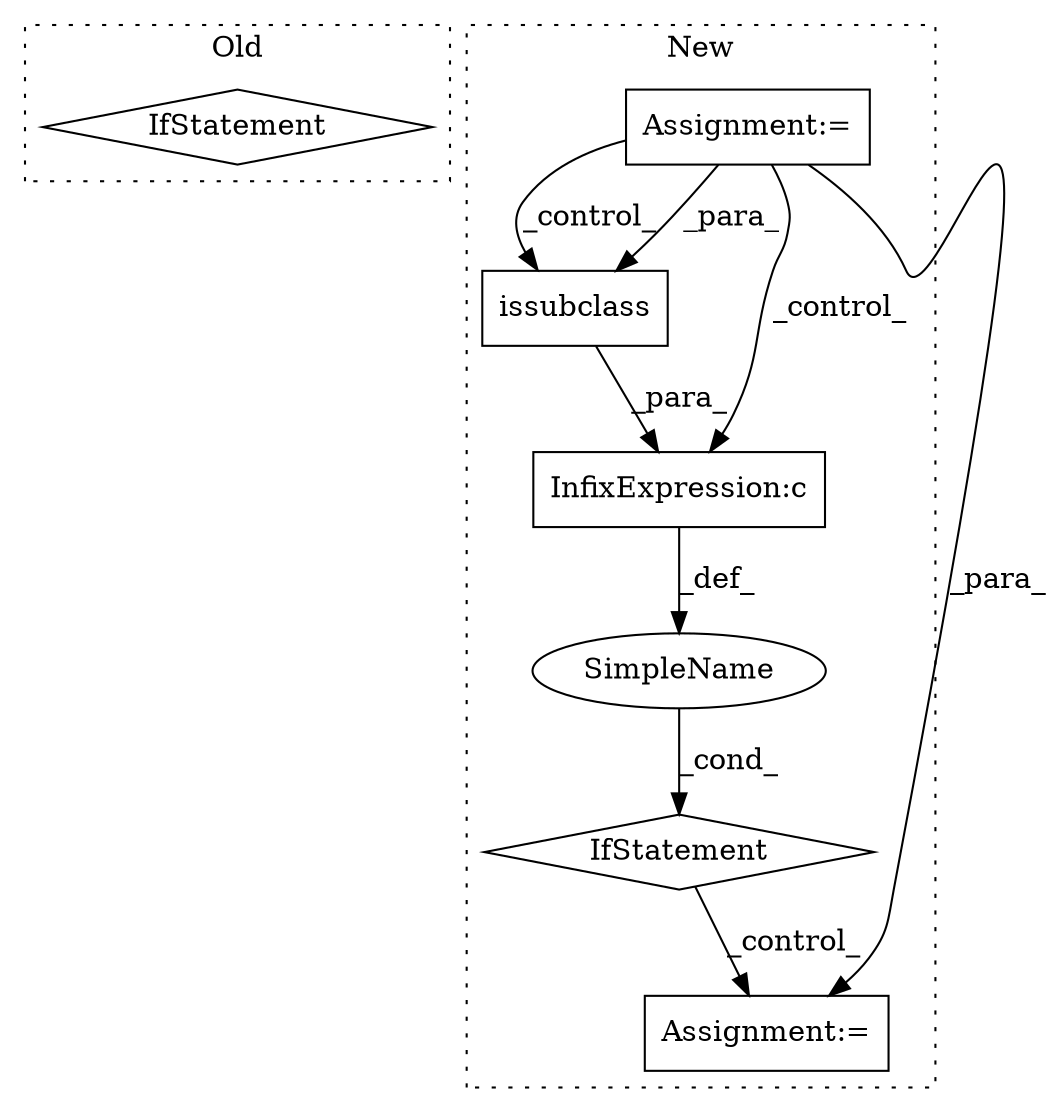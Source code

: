 digraph G {
subgraph cluster0 {
1 [label="IfStatement" a="25" s="3075,3085" l="4,2" shape="diamond"];
label = "Old";
style="dotted";
}
subgraph cluster1 {
2 [label="issubclass" a="32" s="3343,3365" l="11,1" shape="box"];
3 [label="IfStatement" a="25" s="3328,3407" l="4,2" shape="diamond"];
4 [label="Assignment:=" a="7" s="3233,3318" l="53,2" shape="box"];
5 [label="InfixExpression:c" a="27" s="3367" l="4" shape="box"];
6 [label="Assignment:=" a="7" s="3499" l="1" shape="box"];
7 [label="SimpleName" a="42" s="" l="" shape="ellipse"];
label = "New";
style="dotted";
}
2 -> 5 [label="_para_"];
3 -> 6 [label="_control_"];
4 -> 5 [label="_control_"];
4 -> 2 [label="_control_"];
4 -> 2 [label="_para_"];
4 -> 6 [label="_para_"];
5 -> 7 [label="_def_"];
7 -> 3 [label="_cond_"];
}
